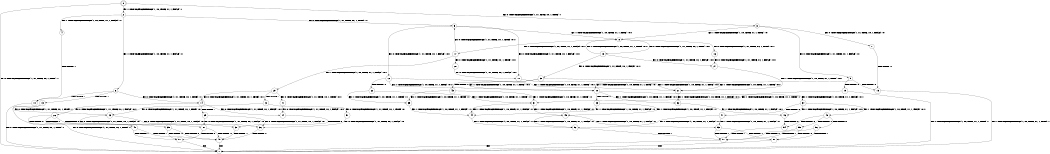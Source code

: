digraph BCG {
size = "7, 10.5";
center = TRUE;
node [shape = circle];
0 [peripheries = 2];
0 -> 1 [label = "EX !0 !ATOMIC_EXCH_BRANCH (1, +1, TRUE, +0, 1, TRUE) !::"];
0 -> 2 [label = "EX !1 !ATOMIC_EXCH_BRANCH (1, +0, TRUE, +1, 1, FALSE) !::"];
0 -> 3 [label = "EX !0 !ATOMIC_EXCH_BRANCH (1, +1, TRUE, +0, 1, TRUE) !::"];
2 -> 4 [label = "EX !1 !ATOMIC_EXCH_BRANCH (1, +0, TRUE, +1, 1, FALSE) !:1:"];
2 -> 5 [label = "EX !0 !ATOMIC_EXCH_BRANCH (1, +1, TRUE, +0, 1, TRUE) !:1:"];
2 -> 6 [label = "EX !1 !ATOMIC_EXCH_BRANCH (1, +0, TRUE, +1, 1, FALSE) !:1:"];
3 -> 7 [label = "EX !0 !ATOMIC_EXCH_BRANCH (1, +1, TRUE, +0, 1, FALSE) !:0:"];
3 -> 8 [label = "EX !1 !ATOMIC_EXCH_BRANCH (1, +0, TRUE, +1, 1, TRUE) !:0:"];
3 -> 9 [label = "EX !0 !ATOMIC_EXCH_BRANCH (1, +1, TRUE, +0, 1, FALSE) !:0:"];
4 -> 10 [label = "TERMINATE !1"];
5 -> 11 [label = "EX !0 !ATOMIC_EXCH_BRANCH (1, +1, TRUE, +0, 1, FALSE) !:0:1:"];
5 -> 8 [label = "EX !1 !ATOMIC_EXCH_BRANCH (1, +0, TRUE, +1, 1, TRUE) !:0:1:"];
5 -> 12 [label = "EX !0 !ATOMIC_EXCH_BRANCH (1, +1, TRUE, +0, 1, FALSE) !:0:1:"];
6 -> 10 [label = "TERMINATE !1"];
6 -> 13 [label = "TERMINATE !1"];
6 -> 14 [label = "EX !0 !ATOMIC_EXCH_BRANCH (1, +1, TRUE, +0, 1, TRUE) !:1:"];
7 -> 15 [label = "TERMINATE !0"];
8 -> 16 [label = "EX !0 !ATOMIC_EXCH_BRANCH (1, +1, TRUE, +0, 1, TRUE) !:0:1:"];
8 -> 17 [label = "EX !1 !ATOMIC_EXCH_BRANCH (1, +0, TRUE, +1, 1, FALSE) !:0:1:"];
8 -> 18 [label = "EX !0 !ATOMIC_EXCH_BRANCH (1, +1, TRUE, +0, 1, TRUE) !:0:1:"];
9 -> 15 [label = "TERMINATE !0"];
9 -> 19 [label = "TERMINATE !0"];
9 -> 20 [label = "EX !1 !ATOMIC_EXCH_BRANCH (1, +0, TRUE, +1, 1, TRUE) !:0:"];
10 -> 1 [label = "EX !0 !ATOMIC_EXCH_BRANCH (1, +1, TRUE, +0, 1, TRUE) !::"];
11 -> 21 [label = "EX !1 !ATOMIC_EXCH_BRANCH (1, +0, TRUE, +1, 1, TRUE) !:0:1:"];
12 -> 21 [label = "EX !1 !ATOMIC_EXCH_BRANCH (1, +0, TRUE, +1, 1, TRUE) !:0:1:"];
12 -> 22 [label = "TERMINATE !0"];
12 -> 20 [label = "EX !1 !ATOMIC_EXCH_BRANCH (1, +0, TRUE, +1, 1, TRUE) !:0:1:"];
13 -> 1 [label = "EX !0 !ATOMIC_EXCH_BRANCH (1, +1, TRUE, +0, 1, TRUE) !::"];
13 -> 23 [label = "EX !0 !ATOMIC_EXCH_BRANCH (1, +1, TRUE, +0, 1, TRUE) !::"];
14 -> 24 [label = "EX !0 !ATOMIC_EXCH_BRANCH (1, +1, TRUE, +0, 1, FALSE) !:0:1:"];
14 -> 25 [label = "TERMINATE !1"];
14 -> 26 [label = "EX !0 !ATOMIC_EXCH_BRANCH (1, +1, TRUE, +0, 1, FALSE) !:0:1:"];
15 -> 1 [label = "EX !1 !ATOMIC_EXCH_BRANCH (1, +0, TRUE, +1, 1, TRUE) !::"];
16 -> 27 [label = "EX !0 !ATOMIC_EXCH_BRANCH (1, +1, TRUE, +0, 1, FALSE) !:0:1:"];
17 -> 28 [label = "EX !0 !ATOMIC_EXCH_BRANCH (1, +1, TRUE, +0, 1, TRUE) !:0:1:"];
17 -> 29 [label = "EX !1 !ATOMIC_EXCH_BRANCH (1, +0, TRUE, +1, 1, FALSE) !:0:1:"];
17 -> 5 [label = "EX !0 !ATOMIC_EXCH_BRANCH (1, +1, TRUE, +0, 1, TRUE) !:0:1:"];
18 -> 27 [label = "EX !0 !ATOMIC_EXCH_BRANCH (1, +1, TRUE, +0, 1, FALSE) !:0:1:"];
18 -> 8 [label = "EX !1 !ATOMIC_EXCH_BRANCH (1, +0, TRUE, +1, 1, TRUE) !:0:1:"];
18 -> 30 [label = "EX !0 !ATOMIC_EXCH_BRANCH (1, +1, TRUE, +0, 1, FALSE) !:0:1:"];
19 -> 1 [label = "EX !1 !ATOMIC_EXCH_BRANCH (1, +0, TRUE, +1, 1, TRUE) !::"];
19 -> 31 [label = "EX !1 !ATOMIC_EXCH_BRANCH (1, +0, TRUE, +1, 1, TRUE) !::"];
20 -> 32 [label = "EX !1 !ATOMIC_EXCH_BRANCH (1, +0, TRUE, +1, 1, FALSE) !:0:1:"];
20 -> 33 [label = "TERMINATE !0"];
20 -> 34 [label = "EX !1 !ATOMIC_EXCH_BRANCH (1, +0, TRUE, +1, 1, FALSE) !:0:1:"];
21 -> 32 [label = "EX !1 !ATOMIC_EXCH_BRANCH (1, +0, TRUE, +1, 1, FALSE) !:0:1:"];
22 -> 35 [label = "EX !1 !ATOMIC_EXCH_BRANCH (1, +0, TRUE, +1, 1, TRUE) !:1:"];
22 -> 31 [label = "EX !1 !ATOMIC_EXCH_BRANCH (1, +0, TRUE, +1, 1, TRUE) !:1:"];
23 -> 36 [label = "EX !0 !ATOMIC_EXCH_BRANCH (1, +1, TRUE, +0, 1, FALSE) !:0:"];
23 -> 37 [label = "EX !0 !ATOMIC_EXCH_BRANCH (1, +1, TRUE, +0, 1, FALSE) !:0:"];
24 -> 38 [label = "TERMINATE !0"];
25 -> 36 [label = "EX !0 !ATOMIC_EXCH_BRANCH (1, +1, TRUE, +0, 1, FALSE) !:0:"];
25 -> 37 [label = "EX !0 !ATOMIC_EXCH_BRANCH (1, +1, TRUE, +0, 1, FALSE) !:0:"];
26 -> 38 [label = "TERMINATE !0"];
26 -> 39 [label = "TERMINATE !1"];
26 -> 40 [label = "TERMINATE !0"];
27 -> 21 [label = "EX !1 !ATOMIC_EXCH_BRANCH (1, +0, TRUE, +1, 1, TRUE) !:0:1:"];
28 -> 11 [label = "EX !0 !ATOMIC_EXCH_BRANCH (1, +1, TRUE, +0, 1, FALSE) !:0:1:"];
29 -> 41 [label = "EX !0 !ATOMIC_EXCH_BRANCH (1, +1, TRUE, +0, 1, TRUE) !:0:1:"];
29 -> 42 [label = "TERMINATE !1"];
29 -> 14 [label = "EX !0 !ATOMIC_EXCH_BRANCH (1, +1, TRUE, +0, 1, TRUE) !:0:1:"];
30 -> 21 [label = "EX !1 !ATOMIC_EXCH_BRANCH (1, +0, TRUE, +1, 1, TRUE) !:0:1:"];
30 -> 43 [label = "TERMINATE !0"];
30 -> 20 [label = "EX !1 !ATOMIC_EXCH_BRANCH (1, +0, TRUE, +1, 1, TRUE) !:0:1:"];
31 -> 44 [label = "EX !1 !ATOMIC_EXCH_BRANCH (1, +0, TRUE, +1, 1, FALSE) !:1:"];
31 -> 45 [label = "EX !1 !ATOMIC_EXCH_BRANCH (1, +0, TRUE, +1, 1, FALSE) !:1:"];
32 -> 46 [label = "EX !1 !ATOMIC_EXCH_BRANCH (1, +0, TRUE, +1, 1, FALSE) !:0:1:"];
33 -> 44 [label = "EX !1 !ATOMIC_EXCH_BRANCH (1, +0, TRUE, +1, 1, FALSE) !:1:"];
33 -> 45 [label = "EX !1 !ATOMIC_EXCH_BRANCH (1, +0, TRUE, +1, 1, FALSE) !:1:"];
34 -> 46 [label = "EX !1 !ATOMIC_EXCH_BRANCH (1, +0, TRUE, +1, 1, FALSE) !:0:1:"];
34 -> 47 [label = "TERMINATE !0"];
34 -> 48 [label = "EX !1 !ATOMIC_EXCH_BRANCH (1, +0, TRUE, +1, 1, FALSE) !:0:1:"];
35 -> 44 [label = "EX !1 !ATOMIC_EXCH_BRANCH (1, +0, TRUE, +1, 1, FALSE) !:1:"];
36 -> 49 [label = "TERMINATE !0"];
37 -> 49 [label = "TERMINATE !0"];
37 -> 50 [label = "TERMINATE !0"];
38 -> 49 [label = "TERMINATE !1"];
39 -> 49 [label = "TERMINATE !0"];
39 -> 50 [label = "TERMINATE !0"];
40 -> 49 [label = "TERMINATE !1"];
40 -> 50 [label = "TERMINATE !1"];
41 -> 24 [label = "EX !0 !ATOMIC_EXCH_BRANCH (1, +1, TRUE, +0, 1, FALSE) !:0:1:"];
42 -> 51 [label = "EX !0 !ATOMIC_EXCH_BRANCH (1, +1, TRUE, +0, 1, TRUE) !:0:"];
42 -> 23 [label = "EX !0 !ATOMIC_EXCH_BRANCH (1, +1, TRUE, +0, 1, TRUE) !:0:"];
43 -> 35 [label = "EX !1 !ATOMIC_EXCH_BRANCH (1, +0, TRUE, +1, 1, TRUE) !:1:"];
43 -> 31 [label = "EX !1 !ATOMIC_EXCH_BRANCH (1, +0, TRUE, +1, 1, TRUE) !:1:"];
44 -> 52 [label = "EX !1 !ATOMIC_EXCH_BRANCH (1, +0, TRUE, +1, 1, FALSE) !:1:"];
45 -> 52 [label = "EX !1 !ATOMIC_EXCH_BRANCH (1, +0, TRUE, +1, 1, FALSE) !:1:"];
45 -> 53 [label = "EX !1 !ATOMIC_EXCH_BRANCH (1, +0, TRUE, +1, 1, FALSE) !:1:"];
46 -> 54 [label = "TERMINATE !0"];
47 -> 52 [label = "EX !1 !ATOMIC_EXCH_BRANCH (1, +0, TRUE, +1, 1, FALSE) !:1:"];
47 -> 53 [label = "EX !1 !ATOMIC_EXCH_BRANCH (1, +0, TRUE, +1, 1, FALSE) !:1:"];
48 -> 54 [label = "TERMINATE !0"];
48 -> 55 [label = "TERMINATE !1"];
48 -> 56 [label = "TERMINATE !0"];
49 -> 1 [label = "exit"];
50 -> 1 [label = "exit"];
51 -> 36 [label = "EX !0 !ATOMIC_EXCH_BRANCH (1, +1, TRUE, +0, 1, FALSE) !:0:"];
52 -> 57 [label = "TERMINATE !1"];
53 -> 57 [label = "TERMINATE !1"];
53 -> 58 [label = "TERMINATE !1"];
54 -> 57 [label = "TERMINATE !1"];
55 -> 57 [label = "TERMINATE !0"];
55 -> 58 [label = "TERMINATE !0"];
56 -> 57 [label = "TERMINATE !1"];
56 -> 58 [label = "TERMINATE !1"];
57 -> 1 [label = "exit"];
58 -> 1 [label = "exit"];
}
